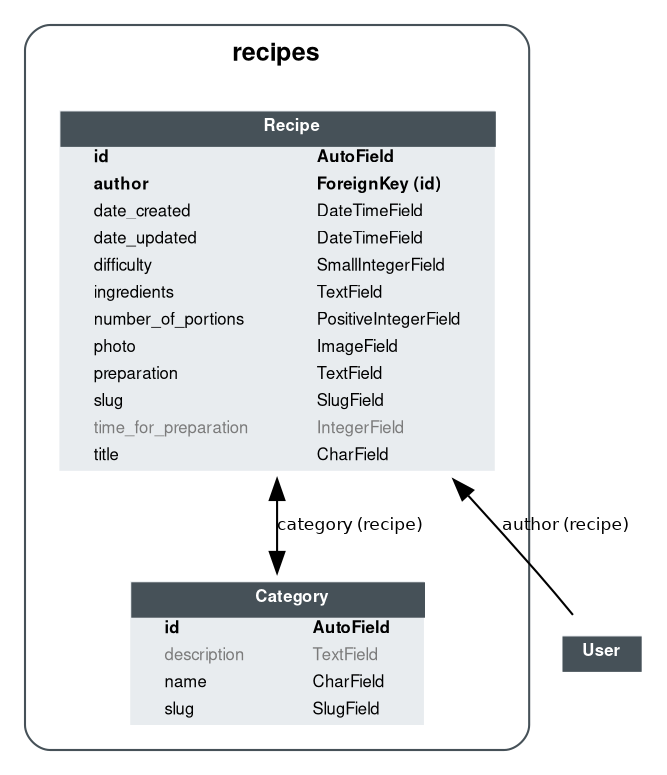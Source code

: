 digraph model_graph {
  # Dotfile by Django-Extensions graph_models
  # Created: 2013-11-10 22:58
  # Cli Options: -g recipes

  fontname = "Helvetica"
  fontsize = 8
  splines  = true

  node [
    fontname = "Helvetica"
    fontsize = 8
    shape = "plaintext"
  ]

  edge [
    fontname = "Helvetica"
    fontsize = 8
  ]

  # Labels
  subgraph cluster_recipes_models {
    label=<
          <TABLE BORDER="0" CELLBORDER="0" CELLSPACING="0">
          <TR><TD COLSPAN="2" CELLPADDING="4" ALIGN="CENTER">
          <FONT FACE="Helvetica Bold" COLOR="Black" POINT-SIZE="12">
          recipes
          </FONT>
          </TD></TR>
          </TABLE>
          >
    color="#465158"
    style="rounded"

    recipes_models_Category [label=<
      <TABLE BGCOLOR="#e8ecef" BORDER="0" CELLBORDER="0" CELLSPACING="0">
      <TR><TD COLSPAN="2" CELLPADDING="4" ALIGN="CENTER" BGCOLOR="#465158">
      <FONT FACE="Helvetica Bold" COLOR="white">
      Category
      </FONT></TD></TR>

      <TR><TD ALIGN="LEFT" BORDER="0">
      <FONT FACE="Helvetica Bold">id</FONT>
      </TD><TD ALIGN="LEFT">
      <FONT FACE="Helvetica Bold">AutoField</FONT>
      </TD></TR>

      <TR><TD ALIGN="LEFT" BORDER="0">
      <FONT COLOR="#7B7B7B" FACE="Helvetica ">description</FONT>
      </TD><TD ALIGN="LEFT">
      <FONT COLOR="#7B7B7B" FACE="Helvetica ">TextField</FONT>
      </TD></TR>

      <TR><TD ALIGN="LEFT" BORDER="0">
      <FONT FACE="Helvetica ">name</FONT>
      </TD><TD ALIGN="LEFT">
      <FONT FACE="Helvetica ">CharField</FONT>
      </TD></TR>

      <TR><TD ALIGN="LEFT" BORDER="0">
      <FONT FACE="Helvetica ">slug</FONT>
      </TD><TD ALIGN="LEFT">
      <FONT FACE="Helvetica ">SlugField</FONT>
      </TD></TR>

      </TABLE>
      >]

    recipes_models_Recipe [label=<
      <TABLE BGCOLOR="#e8ecef" BORDER="0" CELLBORDER="0" CELLSPACING="0">
      <TR><TD COLSPAN="2" CELLPADDING="4" ALIGN="CENTER" BGCOLOR="#465158">
      <FONT FACE="Helvetica Bold" COLOR="white">
      Recipe
      </FONT></TD></TR>

      <TR><TD ALIGN="LEFT" BORDER="0">
      <FONT FACE="Helvetica Bold">id</FONT>
      </TD><TD ALIGN="LEFT">
      <FONT FACE="Helvetica Bold">AutoField</FONT>
      </TD></TR>

      <TR><TD ALIGN="LEFT" BORDER="0">
      <FONT FACE="Helvetica Bold">author</FONT>
      </TD><TD ALIGN="LEFT">
      <FONT FACE="Helvetica Bold">ForeignKey (id)</FONT>
      </TD></TR>

      <TR><TD ALIGN="LEFT" BORDER="0">
      <FONT FACE="Helvetica ">date_created</FONT>
      </TD><TD ALIGN="LEFT">
      <FONT FACE="Helvetica ">DateTimeField</FONT>
      </TD></TR>

      <TR><TD ALIGN="LEFT" BORDER="0">
      <FONT FACE="Helvetica ">date_updated</FONT>
      </TD><TD ALIGN="LEFT">
      <FONT FACE="Helvetica ">DateTimeField</FONT>
      </TD></TR>

      <TR><TD ALIGN="LEFT" BORDER="0">
      <FONT FACE="Helvetica ">difficulty</FONT>
      </TD><TD ALIGN="LEFT">
      <FONT FACE="Helvetica ">SmallIntegerField</FONT>
      </TD></TR>

      <TR><TD ALIGN="LEFT" BORDER="0">
      <FONT FACE="Helvetica ">ingredients</FONT>
      </TD><TD ALIGN="LEFT">
      <FONT FACE="Helvetica ">TextField</FONT>
      </TD></TR>

      <TR><TD ALIGN="LEFT" BORDER="0">
      <FONT FACE="Helvetica ">number_of_portions</FONT>
      </TD><TD ALIGN="LEFT">
      <FONT FACE="Helvetica ">PositiveIntegerField</FONT>
      </TD></TR>

      <TR><TD ALIGN="LEFT" BORDER="0">
      <FONT FACE="Helvetica ">photo</FONT>
      </TD><TD ALIGN="LEFT">
      <FONT FACE="Helvetica ">ImageField</FONT>
      </TD></TR>

      <TR><TD ALIGN="LEFT" BORDER="0">
      <FONT FACE="Helvetica ">preparation</FONT>
      </TD><TD ALIGN="LEFT">
      <FONT FACE="Helvetica ">TextField</FONT>
      </TD></TR>

      <TR><TD ALIGN="LEFT" BORDER="0">
      <FONT FACE="Helvetica ">slug</FONT>
      </TD><TD ALIGN="LEFT">
      <FONT FACE="Helvetica ">SlugField</FONT>
      </TD></TR>

      <TR><TD ALIGN="LEFT" BORDER="0">
      <FONT COLOR="#7B7B7B" FACE="Helvetica ">time_for_preparation</FONT>
      </TD><TD ALIGN="LEFT">
      <FONT COLOR="#7B7B7B" FACE="Helvetica ">IntegerField</FONT>
      </TD></TR>

      <TR><TD ALIGN="LEFT" BORDER="0">
      <FONT FACE="Helvetica ">title</FONT>
      </TD><TD ALIGN="LEFT">
      <FONT FACE="Helvetica ">CharField</FONT>
      </TD></TR>

      </TABLE>
      >]

  }


  # Relations
  django_contrib_auth_models_User [label=<
  <TABLE BGCOLOR="#e8ecef" BORDER="0" CELLBORDER="0" CELLSPACING="0">
  <TR><TD COLSPAN="2" CELLPADDING="4" ALIGN="CENTER" BGCOLOR="#465158">
  <FONT FACE="Helvetica Bold" COLOR="white">User</FONT>
  </TD></TR>
  </TABLE>
  >]
  recipes_models_Recipe -> django_contrib_auth_models_User
  [label="author (recipe)"] [arrowhead=none, arrowtail=normal, dir=both];

  recipes_models_Recipe -> recipes_models_Category
  [label="category (recipe)"] [arrowhead=normal arrowtail=normal, dir=both];

}

